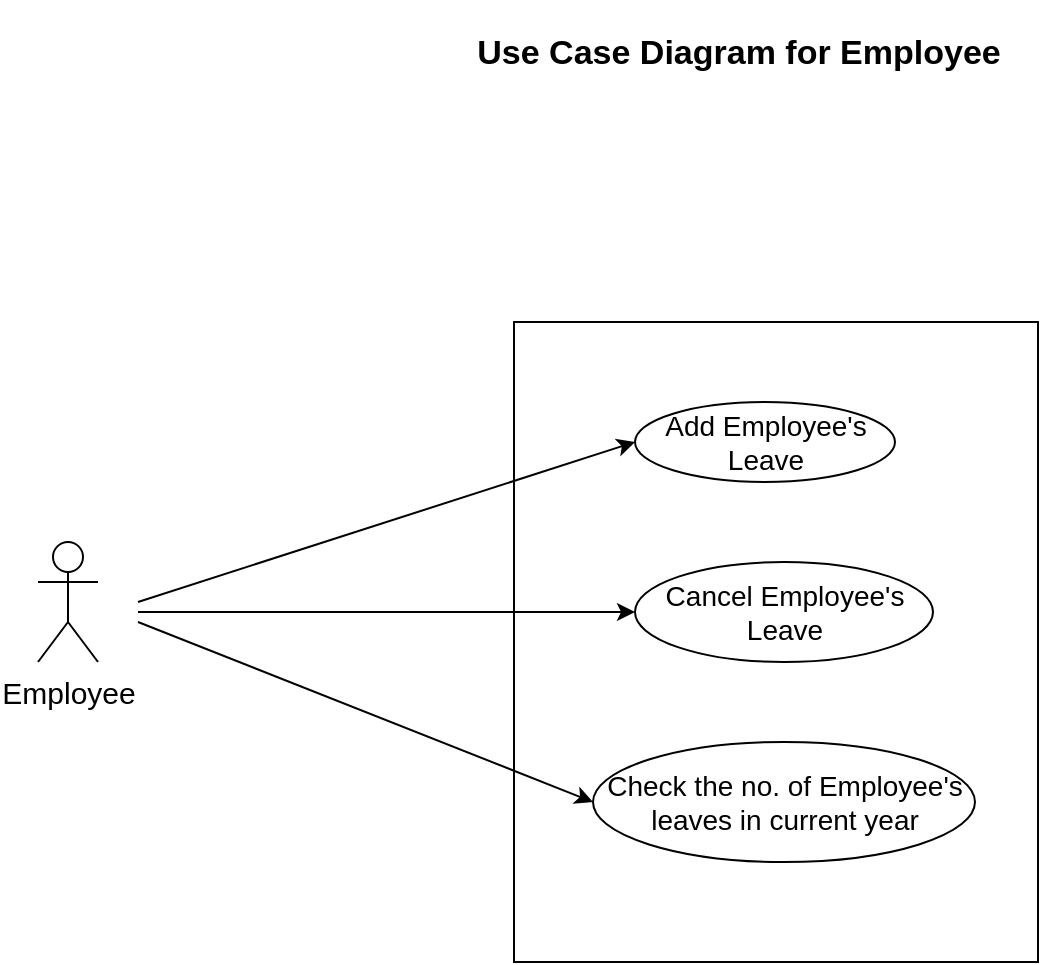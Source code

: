 <mxfile version="13.3.5" type="device"><diagram id="52h9k_rhGYfS3oXUTLc3" name="Page-1"><mxGraphModel dx="1024" dy="592" grid="1" gridSize="10" guides="1" tooltips="1" connect="1" arrows="1" fold="1" page="1" pageScale="1" pageWidth="827" pageHeight="1169" math="0" shadow="0"><root><mxCell id="0"/><mxCell id="1" parent="0"/><mxCell id="coQ1HOQxBUwu5KcgEaFo-5" value="" style="rounded=0;whiteSpace=wrap;html=1;" parent="1" vertex="1"><mxGeometry x="328" y="230" width="262" height="320" as="geometry"/></mxCell><mxCell id="coQ1HOQxBUwu5KcgEaFo-1" value="&lt;h2&gt;&lt;font style=&quot;font-size: 17px&quot;&gt;Use Case Diagram for Employee&lt;/font&gt;&lt;/h2&gt;" style="text;html=1;align=center;verticalAlign=middle;resizable=0;points=[];autosize=1;" parent="1" vertex="1"><mxGeometry x="300" y="70" width="280" height="50" as="geometry"/></mxCell><mxCell id="coQ1HOQxBUwu5KcgEaFo-2" value="Check the no. of Employee's leaves in current year" style="ellipse;whiteSpace=wrap;html=1;fontSize=14;" parent="1" vertex="1"><mxGeometry x="367.5" y="440" width="191" height="60" as="geometry"/></mxCell><mxCell id="coQ1HOQxBUwu5KcgEaFo-3" value="Cancel Employee's Leave" style="ellipse;whiteSpace=wrap;html=1;fontSize=14;" parent="1" vertex="1"><mxGeometry x="388.5" y="350" width="149" height="50" as="geometry"/></mxCell><mxCell id="coQ1HOQxBUwu5KcgEaFo-4" value="Add Employee's Leave" style="ellipse;whiteSpace=wrap;html=1;fontSize=14;" parent="1" vertex="1"><mxGeometry x="388.5" y="270" width="130" height="40" as="geometry"/></mxCell><mxCell id="coQ1HOQxBUwu5KcgEaFo-6" value="Employee" style="shape=umlActor;verticalLabelPosition=bottom;labelBackgroundColor=#ffffff;verticalAlign=top;html=1;outlineConnect=0;fontSize=15;" parent="1" vertex="1"><mxGeometry x="90" y="340" width="30" height="60" as="geometry"/></mxCell><mxCell id="coQ1HOQxBUwu5KcgEaFo-7" value="" style="endArrow=classic;html=1;fontSize=15;entryX=0;entryY=0.5;entryDx=0;entryDy=0;" parent="1" target="coQ1HOQxBUwu5KcgEaFo-2" edge="1"><mxGeometry width="50" height="50" relative="1" as="geometry"><mxPoint x="140" y="380" as="sourcePoint"/><mxPoint x="470" y="320" as="targetPoint"/></mxGeometry></mxCell><mxCell id="coQ1HOQxBUwu5KcgEaFo-8" value="" style="endArrow=classic;html=1;fontSize=15;entryX=0;entryY=0.5;entryDx=0;entryDy=0;" parent="1" target="coQ1HOQxBUwu5KcgEaFo-3" edge="1"><mxGeometry width="50" height="50" relative="1" as="geometry"><mxPoint x="140" y="375" as="sourcePoint"/><mxPoint x="470" y="320" as="targetPoint"/></mxGeometry></mxCell><mxCell id="coQ1HOQxBUwu5KcgEaFo-9" value="" style="endArrow=classic;html=1;fontSize=15;entryX=0;entryY=0.5;entryDx=0;entryDy=0;" parent="1" target="coQ1HOQxBUwu5KcgEaFo-4" edge="1"><mxGeometry width="50" height="50" relative="1" as="geometry"><mxPoint x="140" y="370" as="sourcePoint"/><mxPoint x="470" y="320" as="targetPoint"/></mxGeometry></mxCell></root></mxGraphModel></diagram></mxfile>